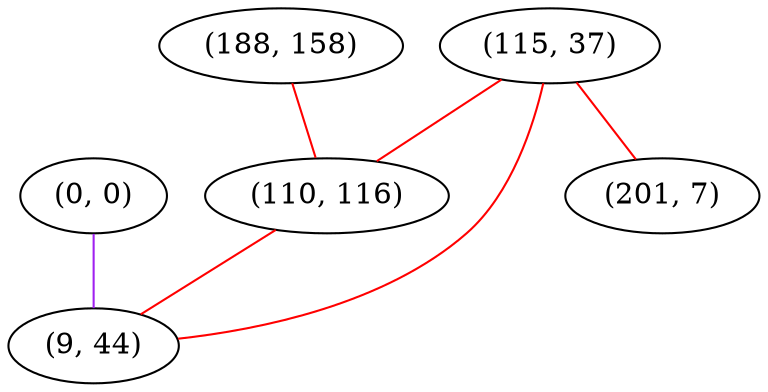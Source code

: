 graph "" {
"(0, 0)";
"(188, 158)";
"(115, 37)";
"(110, 116)";
"(9, 44)";
"(201, 7)";
"(0, 0)" -- "(9, 44)"  [color=purple, key=0, weight=4];
"(188, 158)" -- "(110, 116)"  [color=red, key=0, weight=1];
"(115, 37)" -- "(110, 116)"  [color=red, key=0, weight=1];
"(115, 37)" -- "(9, 44)"  [color=red, key=0, weight=1];
"(115, 37)" -- "(201, 7)"  [color=red, key=0, weight=1];
"(110, 116)" -- "(9, 44)"  [color=red, key=0, weight=1];
}
